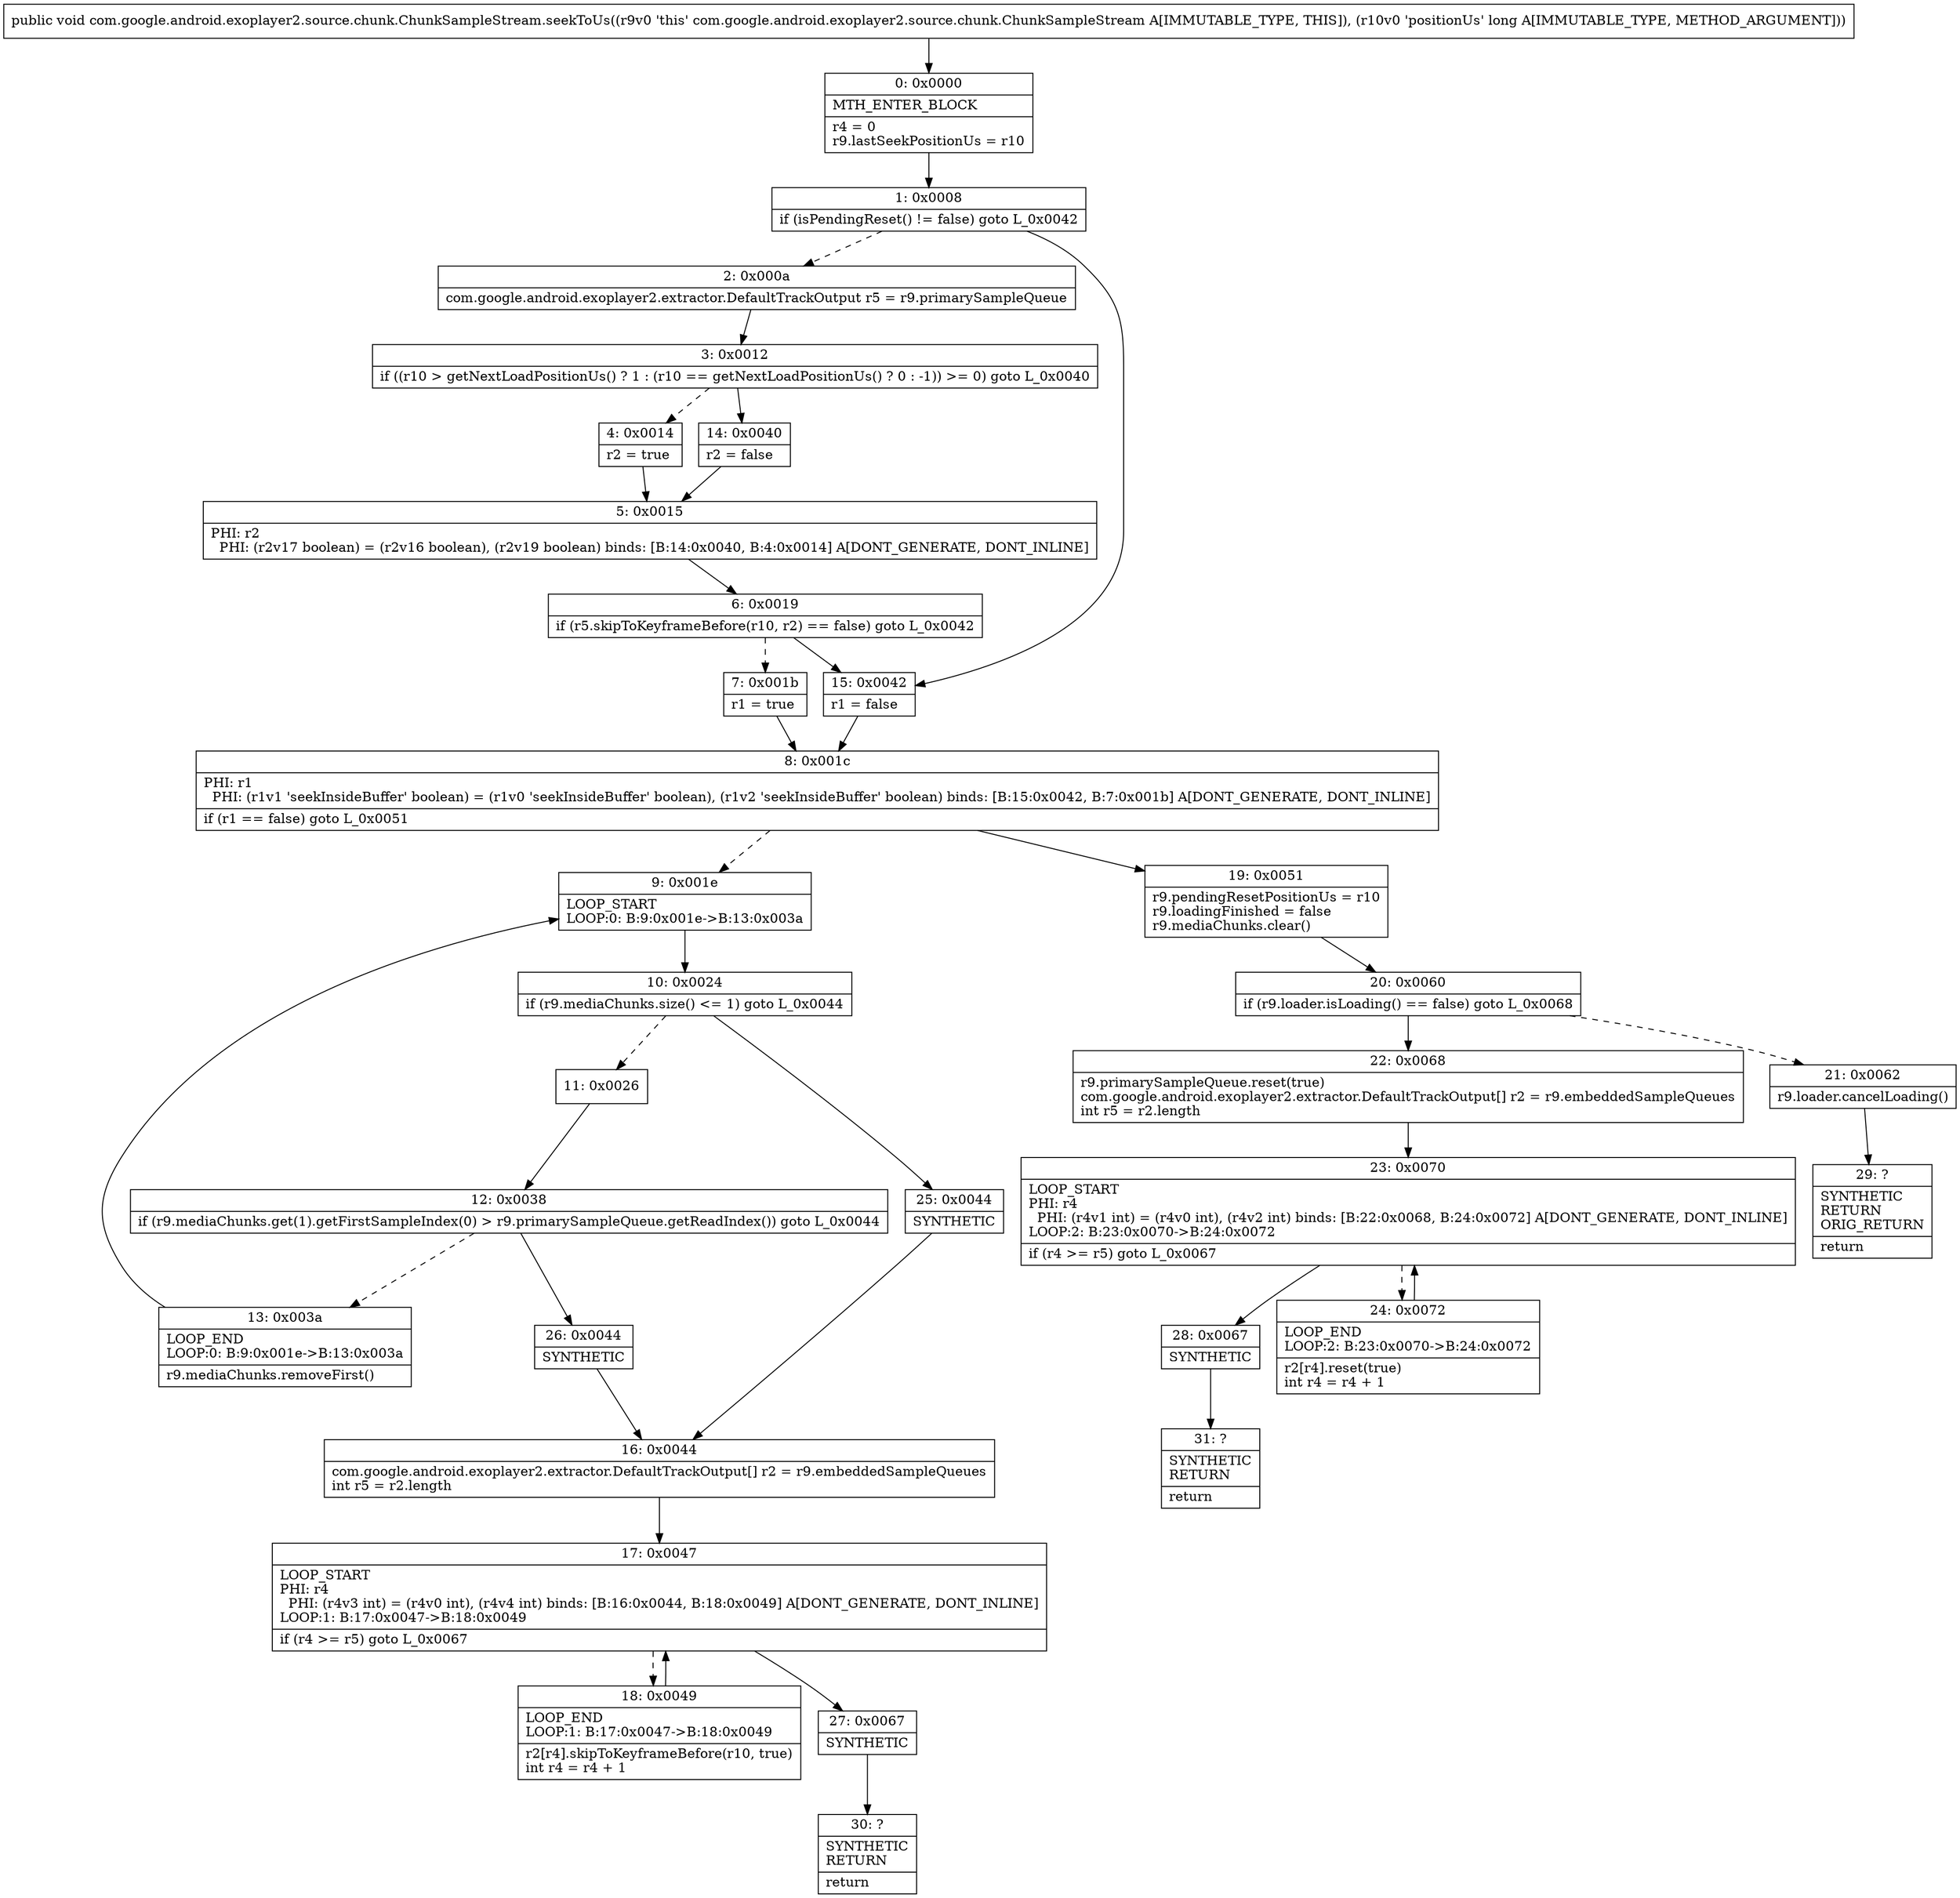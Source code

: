 digraph "CFG forcom.google.android.exoplayer2.source.chunk.ChunkSampleStream.seekToUs(J)V" {
Node_0 [shape=record,label="{0\:\ 0x0000|MTH_ENTER_BLOCK\l|r4 = 0\lr9.lastSeekPositionUs = r10\l}"];
Node_1 [shape=record,label="{1\:\ 0x0008|if (isPendingReset() != false) goto L_0x0042\l}"];
Node_2 [shape=record,label="{2\:\ 0x000a|com.google.android.exoplayer2.extractor.DefaultTrackOutput r5 = r9.primarySampleQueue\l}"];
Node_3 [shape=record,label="{3\:\ 0x0012|if ((r10 \> getNextLoadPositionUs() ? 1 : (r10 == getNextLoadPositionUs() ? 0 : \-1)) \>= 0) goto L_0x0040\l}"];
Node_4 [shape=record,label="{4\:\ 0x0014|r2 = true\l}"];
Node_5 [shape=record,label="{5\:\ 0x0015|PHI: r2 \l  PHI: (r2v17 boolean) = (r2v16 boolean), (r2v19 boolean) binds: [B:14:0x0040, B:4:0x0014] A[DONT_GENERATE, DONT_INLINE]\l}"];
Node_6 [shape=record,label="{6\:\ 0x0019|if (r5.skipToKeyframeBefore(r10, r2) == false) goto L_0x0042\l}"];
Node_7 [shape=record,label="{7\:\ 0x001b|r1 = true\l}"];
Node_8 [shape=record,label="{8\:\ 0x001c|PHI: r1 \l  PHI: (r1v1 'seekInsideBuffer' boolean) = (r1v0 'seekInsideBuffer' boolean), (r1v2 'seekInsideBuffer' boolean) binds: [B:15:0x0042, B:7:0x001b] A[DONT_GENERATE, DONT_INLINE]\l|if (r1 == false) goto L_0x0051\l}"];
Node_9 [shape=record,label="{9\:\ 0x001e|LOOP_START\lLOOP:0: B:9:0x001e\-\>B:13:0x003a\l}"];
Node_10 [shape=record,label="{10\:\ 0x0024|if (r9.mediaChunks.size() \<= 1) goto L_0x0044\l}"];
Node_11 [shape=record,label="{11\:\ 0x0026}"];
Node_12 [shape=record,label="{12\:\ 0x0038|if (r9.mediaChunks.get(1).getFirstSampleIndex(0) \> r9.primarySampleQueue.getReadIndex()) goto L_0x0044\l}"];
Node_13 [shape=record,label="{13\:\ 0x003a|LOOP_END\lLOOP:0: B:9:0x001e\-\>B:13:0x003a\l|r9.mediaChunks.removeFirst()\l}"];
Node_14 [shape=record,label="{14\:\ 0x0040|r2 = false\l}"];
Node_15 [shape=record,label="{15\:\ 0x0042|r1 = false\l}"];
Node_16 [shape=record,label="{16\:\ 0x0044|com.google.android.exoplayer2.extractor.DefaultTrackOutput[] r2 = r9.embeddedSampleQueues\lint r5 = r2.length\l}"];
Node_17 [shape=record,label="{17\:\ 0x0047|LOOP_START\lPHI: r4 \l  PHI: (r4v3 int) = (r4v0 int), (r4v4 int) binds: [B:16:0x0044, B:18:0x0049] A[DONT_GENERATE, DONT_INLINE]\lLOOP:1: B:17:0x0047\-\>B:18:0x0049\l|if (r4 \>= r5) goto L_0x0067\l}"];
Node_18 [shape=record,label="{18\:\ 0x0049|LOOP_END\lLOOP:1: B:17:0x0047\-\>B:18:0x0049\l|r2[r4].skipToKeyframeBefore(r10, true)\lint r4 = r4 + 1\l}"];
Node_19 [shape=record,label="{19\:\ 0x0051|r9.pendingResetPositionUs = r10\lr9.loadingFinished = false\lr9.mediaChunks.clear()\l}"];
Node_20 [shape=record,label="{20\:\ 0x0060|if (r9.loader.isLoading() == false) goto L_0x0068\l}"];
Node_21 [shape=record,label="{21\:\ 0x0062|r9.loader.cancelLoading()\l}"];
Node_22 [shape=record,label="{22\:\ 0x0068|r9.primarySampleQueue.reset(true)\lcom.google.android.exoplayer2.extractor.DefaultTrackOutput[] r2 = r9.embeddedSampleQueues\lint r5 = r2.length\l}"];
Node_23 [shape=record,label="{23\:\ 0x0070|LOOP_START\lPHI: r4 \l  PHI: (r4v1 int) = (r4v0 int), (r4v2 int) binds: [B:22:0x0068, B:24:0x0072] A[DONT_GENERATE, DONT_INLINE]\lLOOP:2: B:23:0x0070\-\>B:24:0x0072\l|if (r4 \>= r5) goto L_0x0067\l}"];
Node_24 [shape=record,label="{24\:\ 0x0072|LOOP_END\lLOOP:2: B:23:0x0070\-\>B:24:0x0072\l|r2[r4].reset(true)\lint r4 = r4 + 1\l}"];
Node_25 [shape=record,label="{25\:\ 0x0044|SYNTHETIC\l}"];
Node_26 [shape=record,label="{26\:\ 0x0044|SYNTHETIC\l}"];
Node_27 [shape=record,label="{27\:\ 0x0067|SYNTHETIC\l}"];
Node_28 [shape=record,label="{28\:\ 0x0067|SYNTHETIC\l}"];
Node_29 [shape=record,label="{29\:\ ?|SYNTHETIC\lRETURN\lORIG_RETURN\l|return\l}"];
Node_30 [shape=record,label="{30\:\ ?|SYNTHETIC\lRETURN\l|return\l}"];
Node_31 [shape=record,label="{31\:\ ?|SYNTHETIC\lRETURN\l|return\l}"];
MethodNode[shape=record,label="{public void com.google.android.exoplayer2.source.chunk.ChunkSampleStream.seekToUs((r9v0 'this' com.google.android.exoplayer2.source.chunk.ChunkSampleStream A[IMMUTABLE_TYPE, THIS]), (r10v0 'positionUs' long A[IMMUTABLE_TYPE, METHOD_ARGUMENT])) }"];
MethodNode -> Node_0;
Node_0 -> Node_1;
Node_1 -> Node_2[style=dashed];
Node_1 -> Node_15;
Node_2 -> Node_3;
Node_3 -> Node_4[style=dashed];
Node_3 -> Node_14;
Node_4 -> Node_5;
Node_5 -> Node_6;
Node_6 -> Node_7[style=dashed];
Node_6 -> Node_15;
Node_7 -> Node_8;
Node_8 -> Node_9[style=dashed];
Node_8 -> Node_19;
Node_9 -> Node_10;
Node_10 -> Node_11[style=dashed];
Node_10 -> Node_25;
Node_11 -> Node_12;
Node_12 -> Node_13[style=dashed];
Node_12 -> Node_26;
Node_13 -> Node_9;
Node_14 -> Node_5;
Node_15 -> Node_8;
Node_16 -> Node_17;
Node_17 -> Node_18[style=dashed];
Node_17 -> Node_27;
Node_18 -> Node_17;
Node_19 -> Node_20;
Node_20 -> Node_21[style=dashed];
Node_20 -> Node_22;
Node_21 -> Node_29;
Node_22 -> Node_23;
Node_23 -> Node_24[style=dashed];
Node_23 -> Node_28;
Node_24 -> Node_23;
Node_25 -> Node_16;
Node_26 -> Node_16;
Node_27 -> Node_30;
Node_28 -> Node_31;
}


